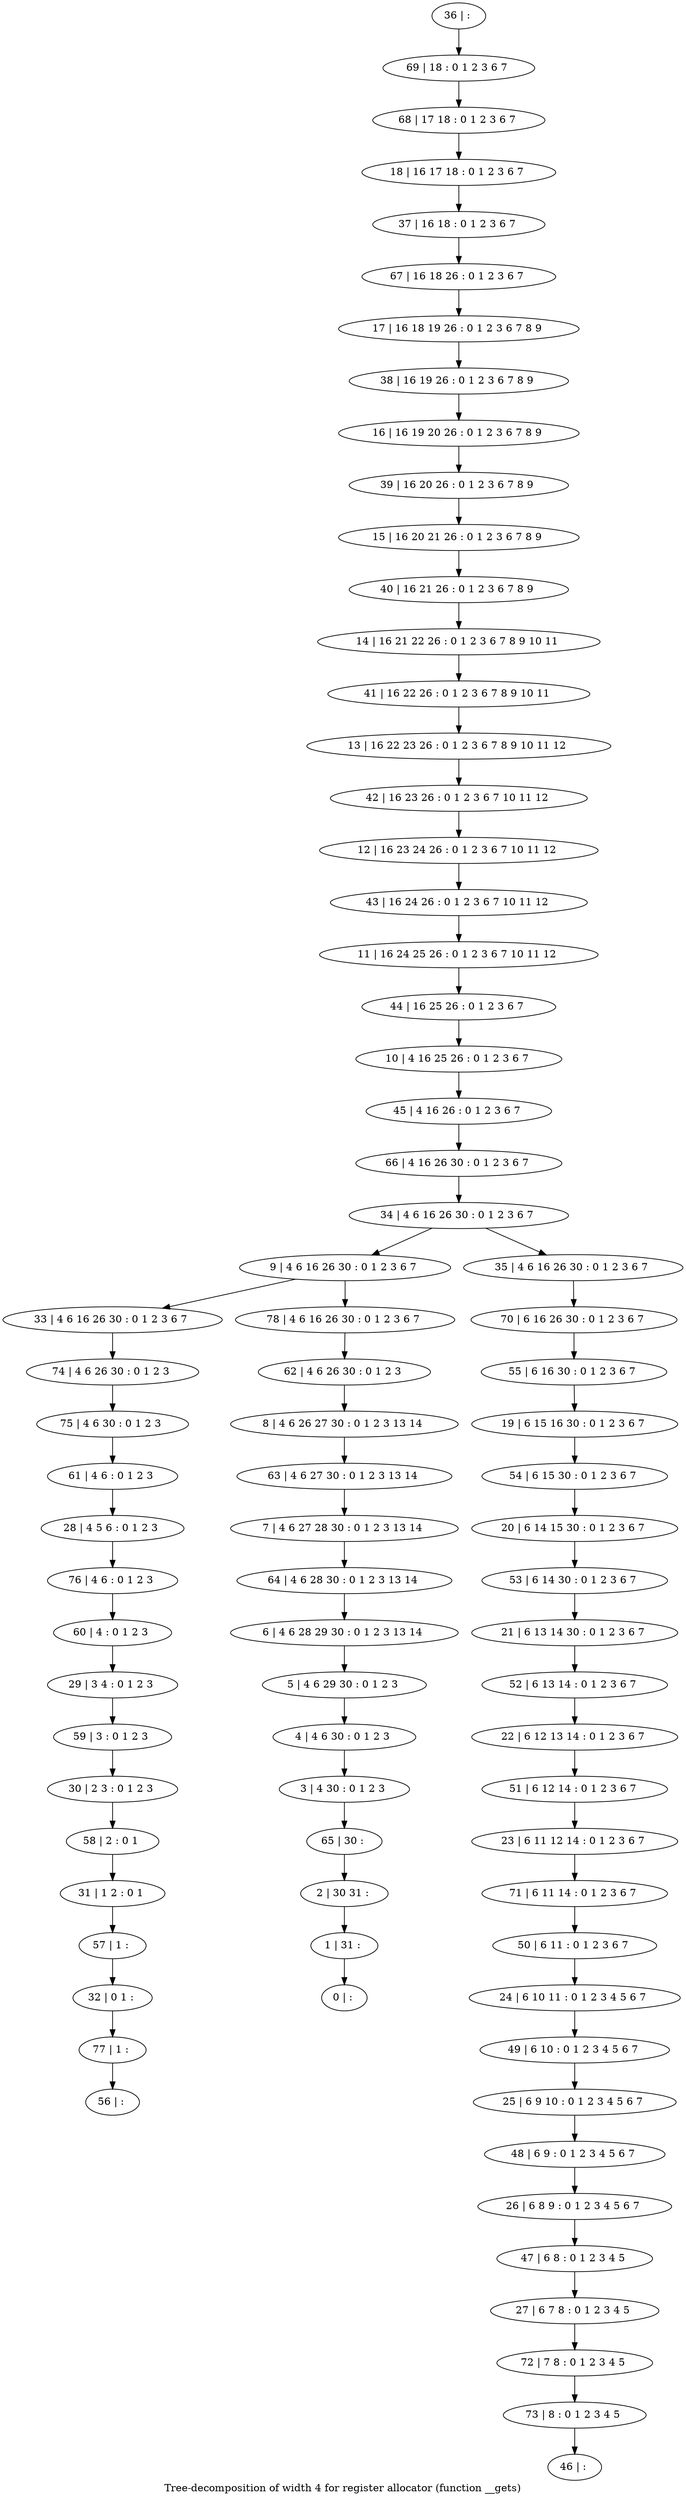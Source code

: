 digraph G {
graph [label="Tree-decomposition of width 4 for register allocator (function __gets)"]
0[label="0 | : "];
1[label="1 | 31 : "];
2[label="2 | 30 31 : "];
3[label="3 | 4 30 : 0 1 2 3 "];
4[label="4 | 4 6 30 : 0 1 2 3 "];
5[label="5 | 4 6 29 30 : 0 1 2 3 "];
6[label="6 | 4 6 28 29 30 : 0 1 2 3 13 14 "];
7[label="7 | 4 6 27 28 30 : 0 1 2 3 13 14 "];
8[label="8 | 4 6 26 27 30 : 0 1 2 3 13 14 "];
9[label="9 | 4 6 16 26 30 : 0 1 2 3 6 7 "];
10[label="10 | 4 16 25 26 : 0 1 2 3 6 7 "];
11[label="11 | 16 24 25 26 : 0 1 2 3 6 7 10 11 12 "];
12[label="12 | 16 23 24 26 : 0 1 2 3 6 7 10 11 12 "];
13[label="13 | 16 22 23 26 : 0 1 2 3 6 7 8 9 10 11 12 "];
14[label="14 | 16 21 22 26 : 0 1 2 3 6 7 8 9 10 11 "];
15[label="15 | 16 20 21 26 : 0 1 2 3 6 7 8 9 "];
16[label="16 | 16 19 20 26 : 0 1 2 3 6 7 8 9 "];
17[label="17 | 16 18 19 26 : 0 1 2 3 6 7 8 9 "];
18[label="18 | 16 17 18 : 0 1 2 3 6 7 "];
19[label="19 | 6 15 16 30 : 0 1 2 3 6 7 "];
20[label="20 | 6 14 15 30 : 0 1 2 3 6 7 "];
21[label="21 | 6 13 14 30 : 0 1 2 3 6 7 "];
22[label="22 | 6 12 13 14 : 0 1 2 3 6 7 "];
23[label="23 | 6 11 12 14 : 0 1 2 3 6 7 "];
24[label="24 | 6 10 11 : 0 1 2 3 4 5 6 7 "];
25[label="25 | 6 9 10 : 0 1 2 3 4 5 6 7 "];
26[label="26 | 6 8 9 : 0 1 2 3 4 5 6 7 "];
27[label="27 | 6 7 8 : 0 1 2 3 4 5 "];
28[label="28 | 4 5 6 : 0 1 2 3 "];
29[label="29 | 3 4 : 0 1 2 3 "];
30[label="30 | 2 3 : 0 1 2 3 "];
31[label="31 | 1 2 : 0 1 "];
32[label="32 | 0 1 : "];
33[label="33 | 4 6 16 26 30 : 0 1 2 3 6 7 "];
34[label="34 | 4 6 16 26 30 : 0 1 2 3 6 7 "];
35[label="35 | 4 6 16 26 30 : 0 1 2 3 6 7 "];
36[label="36 | : "];
37[label="37 | 16 18 : 0 1 2 3 6 7 "];
38[label="38 | 16 19 26 : 0 1 2 3 6 7 8 9 "];
39[label="39 | 16 20 26 : 0 1 2 3 6 7 8 9 "];
40[label="40 | 16 21 26 : 0 1 2 3 6 7 8 9 "];
41[label="41 | 16 22 26 : 0 1 2 3 6 7 8 9 10 11 "];
42[label="42 | 16 23 26 : 0 1 2 3 6 7 10 11 12 "];
43[label="43 | 16 24 26 : 0 1 2 3 6 7 10 11 12 "];
44[label="44 | 16 25 26 : 0 1 2 3 6 7 "];
45[label="45 | 4 16 26 : 0 1 2 3 6 7 "];
46[label="46 | : "];
47[label="47 | 6 8 : 0 1 2 3 4 5 "];
48[label="48 | 6 9 : 0 1 2 3 4 5 6 7 "];
49[label="49 | 6 10 : 0 1 2 3 4 5 6 7 "];
50[label="50 | 6 11 : 0 1 2 3 6 7 "];
51[label="51 | 6 12 14 : 0 1 2 3 6 7 "];
52[label="52 | 6 13 14 : 0 1 2 3 6 7 "];
53[label="53 | 6 14 30 : 0 1 2 3 6 7 "];
54[label="54 | 6 15 30 : 0 1 2 3 6 7 "];
55[label="55 | 6 16 30 : 0 1 2 3 6 7 "];
56[label="56 | : "];
57[label="57 | 1 : "];
58[label="58 | 2 : 0 1 "];
59[label="59 | 3 : 0 1 2 3 "];
60[label="60 | 4 : 0 1 2 3 "];
61[label="61 | 4 6 : 0 1 2 3 "];
62[label="62 | 4 6 26 30 : 0 1 2 3 "];
63[label="63 | 4 6 27 30 : 0 1 2 3 13 14 "];
64[label="64 | 4 6 28 30 : 0 1 2 3 13 14 "];
65[label="65 | 30 : "];
66[label="66 | 4 16 26 30 : 0 1 2 3 6 7 "];
67[label="67 | 16 18 26 : 0 1 2 3 6 7 "];
68[label="68 | 17 18 : 0 1 2 3 6 7 "];
69[label="69 | 18 : 0 1 2 3 6 7 "];
70[label="70 | 6 16 26 30 : 0 1 2 3 6 7 "];
71[label="71 | 6 11 14 : 0 1 2 3 6 7 "];
72[label="72 | 7 8 : 0 1 2 3 4 5 "];
73[label="73 | 8 : 0 1 2 3 4 5 "];
74[label="74 | 4 6 26 30 : 0 1 2 3 "];
75[label="75 | 4 6 30 : 0 1 2 3 "];
76[label="76 | 4 6 : 0 1 2 3 "];
77[label="77 | 1 : "];
78[label="78 | 4 6 16 26 30 : 0 1 2 3 6 7 "];
9->33 ;
47->27 ;
26->47 ;
48->26 ;
25->48 ;
49->25 ;
24->49 ;
50->24 ;
51->23 ;
22->51 ;
52->22 ;
21->52 ;
53->21 ;
20->53 ;
54->20 ;
19->54 ;
55->19 ;
57->32 ;
31->57 ;
58->31 ;
30->58 ;
59->30 ;
29->59 ;
60->29 ;
61->28 ;
70->55 ;
35->70 ;
71->50 ;
23->71 ;
27->72 ;
73->46 ;
72->73 ;
33->74 ;
75->61 ;
74->75 ;
76->60 ;
28->76 ;
77->56 ;
32->77 ;
36->69 ;
69->68 ;
68->18 ;
18->37 ;
37->67 ;
67->17 ;
17->38 ;
38->16 ;
16->39 ;
39->15 ;
15->40 ;
40->14 ;
14->41 ;
41->13 ;
13->42 ;
42->12 ;
12->43 ;
43->11 ;
11->44 ;
44->10 ;
10->45 ;
45->66 ;
66->34 ;
62->8 ;
8->63 ;
63->7 ;
7->64 ;
64->6 ;
6->5 ;
5->4 ;
4->3 ;
3->65 ;
65->2 ;
2->1 ;
1->0 ;
78->62 ;
9->78 ;
34->35 ;
34->9 ;
}
